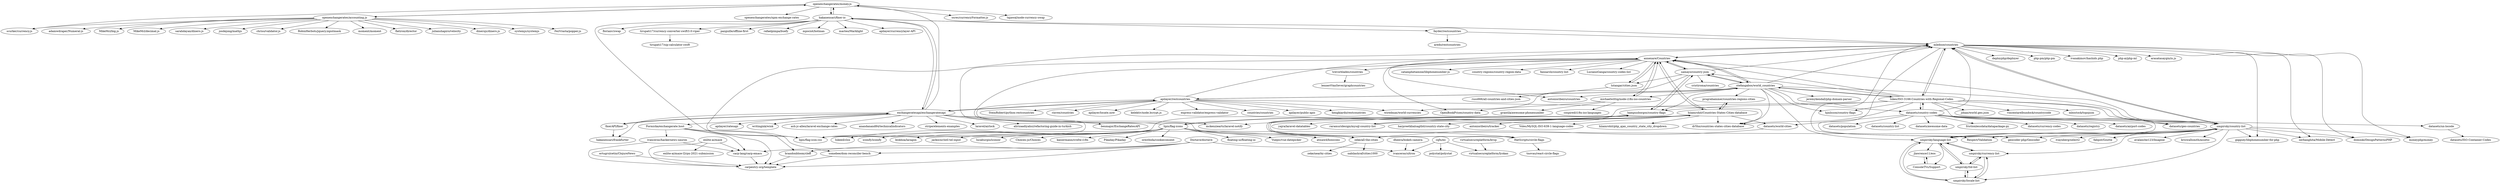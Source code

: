 digraph G {
"openexchangerates/money.js" -> "openexchangerates/accounting.js"
"openexchangerates/money.js" -> "openexchangerates/npm-exchange-rates"
"openexchangerates/money.js" -> "hakanensari/fixer-io"
"openexchangerates/money.js" -> "osrec/currencyFormatter.js" ["e"=1]
"openexchangerates/money.js" -> "tajawal/node-currency-swap"
"openexchangerates/money.js" -> "scurker/currency.js" ["e"=1]
"hampusborgos/country-flags" -> "lipis/flag-icons"
"hampusborgos/country-flags" -> "HatScripts/circle-flags"
"hampusborgos/country-flags" -> "samayo/country-json"
"hakanensari/fixer-io" -> "openexchangerates/money.js"
"hakanensari/fixer-io" -> "fayder/restcountries"
"hakanensari/fixer-io" -> "lipis/flag-icon-css" ["e"=1]
"hakanensari/fixer-io" -> "florianv/swap" ["e"=1]
"hakanensari/fixer-io" -> "tirupati17/currency-converter-swift3.0-viper"
"hakanensari/fixer-io" -> "exchangeratesapi/exchangeratesapi"
"hakanensari/fixer-io" -> "pazguille/offline-first" ["e"=1]
"hakanensari/fixer-io" -> "mledoze/countries"
"hakanensari/fixer-io" -> "rafaelpimpa/buefy" ["e"=1]
"hakanensari/fixer-io" -> "mpociot/botman" ["e"=1]
"hakanensari/fixer-io" -> "macteo/Marklight" ["e"=1]
"hakanensari/fixer-io" -> "apilayer/currencylayer-API"
"mledoze/countries" -> "umpirsky/country-list"
"mledoze/countries" -> "Respect/Validation" ["e"=1]
"mledoze/countries" -> "geocoder-php/Geocoder" ["e"=1]
"mledoze/countries" -> "lipis/flag-icon-css" ["e"=1]
"mledoze/countries" -> "deployphp/deployer" ["e"=1]
"mledoze/countries" -> "giggsey/libphonenumber-for-php" ["e"=1]
"mledoze/countries" -> "php-pm/php-pm" ["e"=1]
"mledoze/countries" -> "serbanghita/Mobile-Detect" ["e"=1]
"mledoze/countries" -> "annexare/Countries"
"mledoze/countries" -> "ivanakimov/hashids.php" ["e"=1]
"mledoze/countries" -> "domnikl/DesignPatternsPHP" ["e"=1]
"mledoze/countries" -> "php-ai/php-ml" ["e"=1]
"mledoze/countries" -> "lukes/ISO-3166-Countries-with-Regional-Codes"
"mledoze/countries" -> "arasatasaygin/is.js" ["e"=1]
"mledoze/countries" -> "moneyphp/money" ["e"=1]
"trevorblades/countries" -> "lennertVanSever/graphcountries"
"openexchangerates/accounting.js" -> "openexchangerates/money.js"
"openexchangerates/accounting.js" -> "adamwdraper/Numeral-js" ["e"=1]
"openexchangerates/accounting.js" -> "scurker/currency.js" ["e"=1]
"openexchangerates/accounting.js" -> "MikeMcl/big.js" ["e"=1]
"openexchangerates/accounting.js" -> "MikeMcl/decimal.js" ["e"=1]
"openexchangerates/accounting.js" -> "sarahdayan/dinero.js" ["e"=1]
"openexchangerates/accounting.js" -> "josdejong/mathjs" ["e"=1]
"openexchangerates/accounting.js" -> "chriso/validator.js" ["e"=1]
"openexchangerates/accounting.js" -> "RobinHerbots/jquery.inputmask" ["e"=1]
"openexchangerates/accounting.js" -> "moment/moment" ["e"=1]
"openexchangerates/accounting.js" -> "flatiron/director" ["e"=1]
"openexchangerates/accounting.js" -> "julianshapiro/velocity" ["e"=1]
"openexchangerates/accounting.js" -> "dinerojs/dinero.js" ["e"=1]
"openexchangerates/accounting.js" -> "systemjs/systemjs" ["e"=1]
"openexchangerates/accounting.js" -> "FezVrasta/popper.js" ["e"=1]
"hiiamrohit/Countries-States-Cities-database" -> "prograhammer/countries-regions-cities"
"hiiamrohit/Countries-States-Cities-database" -> "dr5hn/countries-states-cities-database" ["e"=1]
"hiiamrohit/Countries-States-Cities-database" -> "hiiamrohit/php_ajax_country_state_city_dropdown"
"hiiamrohit/Countries-States-Cities-database" -> "raramuridesign/mysql-country-list"
"hiiamrohit/Countries-States-Cities-database" -> "harpreetkhalsagtbit/country-state-city"
"hiiamrohit/Countries-States-Cities-database" -> "annexare/Countries"
"hiiamrohit/Countries-States-Cities-database" -> "antonioribeiro/tracker" ["e"=1]
"hiiamrohit/Countries-States-Cities-database" -> "Voles/MySQL-ISO-639-1-language-codes"
"hiiamrohit/Countries-States-Cities-database" -> "zeke/all-the-cities"
"hiiamrohit/Countries-States-Cities-database" -> "datasets/world-cities"
"hiiamrohit/Countries-States-Cities-database" -> "mckenziearts/laravel-notify" ["e"=1]
"hiiamrohit/Countries-States-Cities-database" -> "yajra/laravel-datatables" ["e"=1]
"umpirsky/country-list" -> "mledoze/countries"
"umpirsky/country-list" -> "umpirsky/language-list"
"umpirsky/country-list" -> "umpirsky/currency-list"
"umpirsky/country-list" -> "giggsey/libphonenumber-for-php" ["e"=1]
"umpirsky/country-list" -> "Respect/Validation" ["e"=1]
"umpirsky/country-list" -> "serbanghita/Mobile-Detect" ["e"=1]
"umpirsky/country-list" -> "avalanche123/Imagine" ["e"=1]
"umpirsky/country-list" -> "geocoder-php/Geocoder" ["e"=1]
"umpirsky/country-list" -> "lipis/flag-icon-css" ["e"=1]
"umpirsky/country-list" -> "umpirsky/locale-list"
"umpirsky/country-list" -> "kriswallsmith/assetic" ["e"=1]
"umpirsky/country-list" -> "ivaynberg/select2" ["e"=1]
"umpirsky/country-list" -> "moneyphp/money" ["e"=1]
"umpirsky/country-list" -> "fabpot/Goutte" ["e"=1]
"umpirsky/country-list" -> "domnikl/DesignPatternsPHP" ["e"=1]
"lukes/ISO-3166-Countries-with-Regional-Codes" -> "mledoze/countries"
"lukes/ISO-3166-Countries-with-Regional-Codes" -> "datasets/country-codes"
"lukes/ISO-3166-Countries-with-Regional-Codes" -> "umpirsky/country-list"
"lukes/ISO-3166-Countries-with-Regional-Codes" -> "stefangabos/world_countries"
"lukes/ISO-3166-Countries-with-Regional-Codes" -> "johan/world.geo.json" ["e"=1]
"lukes/ISO-3166-Countries-with-Regional-Codes" -> "annexare/Countries"
"lukes/ISO-3166-Countries-with-Regional-Codes" -> "datasets/geo-countries" ["e"=1]
"lukes/ISO-3166-Countries-with-Regional-Codes" -> "lipis/flag-icon-css" ["e"=1]
"lukes/ISO-3166-Countries-with-Regional-Codes" -> "samayo/country-json"
"lukes/ISO-3166-Countries-with-Regional-Codes" -> "hjnilsson/country-flags" ["e"=1]
"lukes/ISO-3166-Countries-with-Regional-Codes" -> "vincentarelbundock/countrycode" ["e"=1]
"lukes/ISO-3166-Countries-with-Regional-Codes" -> "mbostock/topojson" ["e"=1]
"lukes/ISO-3166-Countries-with-Regional-Codes" -> "umpirsky/language-list"
"lukes/ISO-3166-Countries-with-Regional-Codes" -> "dr5hn/countries-states-cities-database" ["e"=1]
"lukes/ISO-3166-Countries-with-Regional-Codes" -> "hampusborgos/country-flags"
"lipis/flag-icons" -> "hampusborgos/country-flags"
"lipis/flag-icons" -> "HatScripts/circle-flags"
"lipis/flag-icons" -> "floating-ui/floating-ui" ["e"=1]
"lipis/flag-icons" -> "Vuepic/vue-datepicker" ["e"=1]
"lipis/flag-icons" -> "annexare/Countries"
"lipis/flag-icons" -> "atisawd/boxicons" ["e"=1]
"lipis/flag-icons" -> "lukeed/clsx" ["e"=1]
"lipis/flag-icons" -> "iconify/iconify" ["e"=1]
"lipis/flag-icons" -> "leokhoa/laragon" ["e"=1]
"lipis/flag-icons" -> "jackocnr/intl-tel-input" ["e"=1]
"lipis/flag-icons" -> "lucaburgio/iconoir" ["e"=1]
"lipis/flag-icons" -> "Choices-js/Choices" ["e"=1]
"lipis/flag-icons" -> "kaisermann/svelte-i18n" ["e"=1]
"lipis/flag-icons" -> "Pikaday/Pikaday" ["e"=1]
"lipis/flag-icons" -> "orestbida/cookieconsent" ["e"=1]
"exchangeratesapi/exchangeratesapi" -> "fixerAPI/fixer"
"exchangeratesapi/exchangeratesapi" -> "Formicka/exchangerate.host"
"exchangeratesapi/exchangeratesapi" -> "hakanensari/frankfurter"
"exchangeratesapi/exchangeratesapi" -> "benmajor/ExchangeRatesAPI"
"exchangeratesapi/exchangeratesapi" -> "apilayer/ratesapi"
"exchangeratesapi/exchangeratesapi" -> "apilayer/restcountries"
"exchangeratesapi/exchangeratesapi" -> "writingink/wink" ["e"=1]
"exchangeratesapi/exchangeratesapi" -> "ash-jc-allen/laravel-exchange-rates" ["e"=1]
"exchangeratesapi/exchangeratesapi" -> "openexchangerates/money.js"
"exchangeratesapi/exchangeratesapi" -> "hakanensari/fixer-io"
"exchangeratesapi/exchangeratesapi" -> "lipis/flag-icon-css" ["e"=1]
"exchangeratesapi/exchangeratesapi" -> "anandanand84/technicalindicators" ["e"=1]
"exchangeratesapi/exchangeratesapi" -> "stripe/elements-examples" ["e"=1]
"exchangeratesapi/exchangeratesapi" -> "laravel/airlock" ["e"=1]
"exchangeratesapi/exchangeratesapi" -> "alirizaadiyahsi/refactoring-guide-in-turkish" ["e"=1]
"virtualsecureplatform/kvsp" -> "virtualsecureplatform/Iyokan"
"fixerAPI/fixer" -> "hakanensari/frankfurter"
"fixerAPI/fixer" -> "exchangeratesapi/exchangeratesapi"
"Doctave/doctave" -> "carpentry-org/template"
"Doctave/doctave" -> "carp-lang/carp-emacs"
"Doctave/doctave" -> "ivanceras/ultron"
"Doctave/doctave" -> "brandonbloom/cleff"
"Doctave/doctave" -> "somebee/dom-reconciler-bench"
"apilayer/restcountries" -> "mledoze/countries"
"apilayer/restcountries" -> "hengkiardo/restcountries"
"apilayer/restcountries" -> "stefangabos/world_countries"
"apilayer/restcountries" -> "exchangeratesapi/exchangeratesapi"
"apilayer/restcountries" -> "SteinRobert/python-restcountries"
"apilayer/restcountries" -> "rinvex/countries" ["e"=1]
"apilayer/restcountries" -> "dr5hn/countries-states-cities-database" ["e"=1]
"apilayer/restcountries" -> "apilayer/locate.now"
"apilayer/restcountries" -> "wiredmax/world-currencies"
"apilayer/restcountries" -> "kelektiv/node.bcrypt.js" ["e"=1]
"apilayer/restcountries" -> "mckenziearts/laravel-notify" ["e"=1]
"apilayer/restcountries" -> "express-validator/express-validator" ["e"=1]
"apilayer/restcountries" -> "countries/countries" ["e"=1]
"apilayer/restcountries" -> "apilayer/public-apis"
"annexare/Countries" -> "lutangar/cities.json"
"annexare/Countries" -> "samayo/country-json"
"annexare/Countries" -> "michaelwittig/node-i18n-iso-countries"
"annexare/Countries" -> "mledoze/countries"
"annexare/Countries" -> "stefangabos/world_countries"
"annexare/Countries" -> "zeke/all-the-cities"
"annexare/Countries" -> "catamphetamine/libphonenumber-js" ["e"=1]
"annexare/Countries" -> "OpenBookPrices/country-data"
"annexare/Countries" -> "country-regions/country-region-data" ["e"=1]
"annexare/Countries" -> "trevorblades/countries"
"annexare/Countries" -> "fannarsh/country-list"
"annexare/Countries" -> "hiiamrohit/Countries-States-Cities-database"
"annexare/Countries" -> "umpirsky/country-list"
"annexare/Countries" -> "LucianoGanga/country-codes-list"
"annexare/Countries" -> "antonioribeiro/countries" ["e"=1]
"fayder/restcountries" -> "aredo/restcountries"
"fayder/restcountries" -> "mledoze/countries"
"samayo/country-json" -> "annexare/Countries"
"samayo/country-json" -> "stefangabos/world_countries"
"samayo/country-json" -> "lutangar/cities.json"
"samayo/country-json" -> "mledoze/countries"
"samayo/country-json" -> "wiredmax/world-currencies"
"samayo/country-json" -> "hampusborgos/country-flags"
"samayo/country-json" -> "cristiroma/countries"
"tirupati17/currency-converter-swift3.0-viper" -> "tirupati17/sip-calculator-swift"
"HatScripts/circle-flags" -> "hampusborgos/country-flags"
"HatScripts/circle-flags" -> "tnovau/react-circle-flags"
"Formicka/exchangerate.host" -> "carpentry-org/template"
"Formicka/exchangerate.host" -> "carp-lang/carp-emacs"
"Formicka/exchangerate.host" -> "brandonbloom/cleff"
"Formicka/exchangerate.host" -> "somebee/dom-reconciler-bench"
"Formicka/exchangerate.host" -> "ivanceras/hackernews-sauron"
"datasets/world-cities" -> "zeke/all-the-cities"
"umpirsky/language-list" -> "umpirsky/locale-list"
"umpirsky/language-list" -> "umpirsky/currency-list"
"umpirsky/language-list" -> "umpirsky/tld-list"
"umpirsky/language-list" -> "ConsoleTVs/Support"
"umpirsky/language-list" -> "jlawrence11/eos"
"umpirsky/language-list" -> "umpirsky/country-list"
"umpirsky/locale-list" -> "umpirsky/language-list"
"umpirsky/locale-list" -> "umpirsky/currency-list"
"umpirsky/locale-list" -> "umpirsky/tld-list"
"michaelwittig/node-i18n-iso-countries" -> "annexare/Countries"
"michaelwittig/node-i18n-iso-countries" -> "cospired/i18n-iso-languages"
"michaelwittig/node-i18n-iso-countries" -> "OpenBookPrices/country-data"
"michaelwittig/node-i18n-iso-countries" -> "grantila/awesome-phonenumber" ["e"=1]
"cqfn/eo" -> "virtualsecureplatform/Iyokan"
"cqfn/eo" -> "ivanceras/ultron"
"cqfn/eo" -> "polystat/polystat"
"prograhammer/countries-regions-cities" -> "hiiamrohit/Countries-States-Cities-database"
"datasets/country-codes" -> "datasets/geo-countries" ["e"=1]
"datasets/country-codes" -> "datasets/currency-codes"
"datasets/country-codes" -> "datasets/un-locode"
"datasets/country-codes" -> "datasets/registry"
"datasets/country-codes" -> "lukes/ISO-3166-Countries-with-Regional-Codes"
"datasets/country-codes" -> "datasets/airport-codes" ["e"=1]
"datasets/country-codes" -> "mledoze/countries"
"datasets/country-codes" -> "datasets/world-cities"
"datasets/country-codes" -> "umpirsky/country-list"
"datasets/country-codes" -> "datasets/population"
"datasets/country-codes" -> "datasets/country-list"
"datasets/country-codes" -> "datasets/awesome-data" ["e"=1]
"datasets/country-codes" -> "frictionlessdata/datapackage-py" ["e"=1]
"stefangabos/world_countries" -> "samayo/country-json"
"stefangabos/world_countries" -> "annexare/Countries"
"stefangabos/world_countries" -> "umpirsky/country-list"
"stefangabos/world_countries" -> "umpirsky/language-list"
"stefangabos/world_countries" -> "mledoze/countries"
"stefangabos/world_countries" -> "lukes/ISO-3166-Countries-with-Regional-Codes"
"stefangabos/world_countries" -> "prograhammer/countries-regions-cities"
"stefangabos/world_countries" -> "dr5hn/countries-states-cities-database" ["e"=1]
"stefangabos/world_countries" -> "antonioribeiro/countries" ["e"=1]
"stefangabos/world_countries" -> "datasets/country-codes"
"stefangabos/world_countries" -> "hjnilsson/country-flags" ["e"=1]
"stefangabos/world_countries" -> "apilayer/restcountries"
"stefangabos/world_countries" -> "jeremykendall/php-domain-parser" ["e"=1]
"stefangabos/world_countries" -> "michaelwittig/node-i18n-iso-countries"
"stefangabos/world_countries" -> "hampusborgos/country-flags"
"raramuridesign/mysql-country-list" -> "hiiamrohit/Countries-States-Cities-database"
"ivanceras/hackernews-sauron" -> "carpentry-org/template"
"ivanceras/hackernews-sauron" -> "carp-lang/carp-emacs"
"umpirsky/tld-list" -> "umpirsky/locale-list"
"umpirsky/tld-list" -> "umpirsky/currency-list"
"umpirsky/tld-list" -> "umpirsky/language-list"
"ertugrulcetin/ClojureNews" -> "carpentry-org/template"
"datasets/un-locode" -> "datasets/ISO-Container-Codes"
"lutangar/cities.json" -> "annexare/Countries"
"lutangar/cities.json" -> "russ666/all-countries-and-cities-json"
"jlawrence11/eos" -> "ConsoleTVs/Support"
"enlite-ai/maze" -> "enlite-ai/maze-l2rpn-2021-submission"
"enlite-ai/maze" -> "carpentry-org/template"
"enlite-ai/maze" -> "carp-lang/carp-emacs"
"umpirsky/currency-list" -> "umpirsky/locale-list"
"umpirsky/currency-list" -> "umpirsky/language-list"
"umpirsky/currency-list" -> "umpirsky/tld-list"
"dheera/bokeh-camera" -> "ivanceras/ultron"
"zeke/all-the-cities" -> "nabilashraf/cities1000"
"zeke/all-the-cities" -> "zeke/nearby-cities"
"ConsoleTVs/Support" -> "jlawrence11/eos"
"somebee/dom-reconciler-bench" -> "carpentry-org/template"
"carp-lang/carp-emacs" -> "carpentry-org/template"
"brandonbloom/cleff" -> "carpentry-org/template"
"openexchangerates/money.js" ["l"="-27.254,-41.605"]
"openexchangerates/accounting.js" ["l"="-27.287,-41.56"]
"openexchangerates/npm-exchange-rates" ["l"="-27.225,-41.59"]
"hakanensari/fixer-io" ["l"="-27.261,-41.654"]
"osrec/currencyFormatter.js" ["l"="13.594,-34.124"]
"tajawal/node-currency-swap" ["l"="-27.244,-41.577"]
"scurker/currency.js" ["l"="26.077,-25.981"]
"hampusborgos/country-flags" ["l"="-27.32,-41.854"]
"lipis/flag-icons" ["l"="-27.317,-41.89"]
"HatScripts/circle-flags" ["l"="-27.352,-41.892"]
"samayo/country-json" ["l"="-27.299,-41.818"]
"fayder/restcountries" ["l"="-27.295,-41.695"]
"lipis/flag-icon-css" ["l"="10.827,-33.337"]
"florianv/swap" ["l"="-24.422,-42.806"]
"tirupati17/currency-converter-swift3.0-viper" ["l"="-27.311,-41.628"]
"exchangeratesapi/exchangeratesapi" ["l"="-27.197,-41.651"]
"pazguille/offline-first" ["l"="29.691,-33.815"]
"mledoze/countries" ["l"="-27.281,-41.759"]
"rafaelpimpa/buefy" ["l"="11.662,-9.64"]
"mpociot/botman" ["l"="-25.909,-39.888"]
"macteo/Marklight" ["l"="-47.063,1.228"]
"apilayer/currencylayer-API" ["l"="-27.297,-41.649"]
"umpirsky/country-list" ["l"="-27.23,-41.789"]
"Respect/Validation" ["l"="-24.281,-42.91"]
"geocoder-php/Geocoder" ["l"="-24.365,-42.884"]
"deployphp/deployer" ["l"="-24.504,-42.997"]
"giggsey/libphonenumber-for-php" ["l"="-27.888,-40.995"]
"php-pm/php-pm" ["l"="-24.539,-42.927"]
"serbanghita/Mobile-Detect" ["l"="-27.858,-41.191"]
"annexare/Countries" ["l"="-27.287,-41.838"]
"ivanakimov/hashids.php" ["l"="-24.392,-42.894"]
"domnikl/DesignPatternsPHP" ["l"="-24.425,-43.049"]
"php-ai/php-ml" ["l"="-24.456,-43.009"]
"lukes/ISO-3166-Countries-with-Regional-Codes" ["l"="-27.297,-41.793"]
"arasatasaygin/is.js" ["l"="10.398,-33.584"]
"moneyphp/money" ["l"="-24.596,-42.926"]
"trevorblades/countries" ["l"="-27.244,-41.907"]
"lennertVanSever/graphcountries" ["l"="-27.228,-41.933"]
"adamwdraper/Numeral-js" ["l"="11.029,-33.391"]
"MikeMcl/big.js" ["l"="14.252,-8.664"]
"MikeMcl/decimal.js" ["l"="14.215,-8.661"]
"sarahdayan/dinero.js" ["l"="25.841,-26.073"]
"josdejong/mathjs" ["l"="14.102,-8.799"]
"chriso/validator.js" ["l"="25.326,-34.529"]
"RobinHerbots/jquery.inputmask" ["l"="11.221,-33.511"]
"moment/moment" ["l"="26.7,-27.014"]
"flatiron/director" ["l"="11.286,-32.28"]
"julianshapiro/velocity" ["l"="10.672,-33.459"]
"dinerojs/dinero.js" ["l"="26.185,-25.885"]
"systemjs/systemjs" ["l"="26.229,-27.004"]
"FezVrasta/popper.js" ["l"="26.621,-26.491"]
"hiiamrohit/Countries-States-Cities-database" ["l"="-27.38,-41.852"]
"prograhammer/countries-regions-cities" ["l"="-27.348,-41.835"]
"dr5hn/countries-states-cities-database" ["l"="-26.1,-40.108"]
"hiiamrohit/php_ajax_country_state_city_dropdown" ["l"="-27.414,-41.847"]
"raramuridesign/mysql-country-list" ["l"="-27.411,-41.883"]
"harpreetkhalsagtbit/country-state-city" ["l"="-27.443,-41.858"]
"antonioribeiro/tracker" ["l"="-25.992,-39.977"]
"Voles/MySQL-ISO-639-1-language-codes" ["l"="-27.414,-41.863"]
"zeke/all-the-cities" ["l"="-27.38,-41.827"]
"datasets/world-cities" ["l"="-27.383,-41.805"]
"mckenziearts/laravel-notify" ["l"="-25.802,-40.191"]
"yajra/laravel-datatables" ["l"="-26.093,-39.964"]
"umpirsky/language-list" ["l"="-27.198,-41.809"]
"umpirsky/currency-list" ["l"="-27.163,-41.795"]
"avalanche123/Imagine" ["l"="-28.09,-40.87"]
"umpirsky/locale-list" ["l"="-27.181,-41.794"]
"kriswallsmith/assetic" ["l"="-28.139,-40.85"]
"ivaynberg/select2" ["l"="11.237,-33.582"]
"fabpot/Goutte" ["l"="-24.214,-42.795"]
"datasets/country-codes" ["l"="-27.337,-41.771"]
"stefangabos/world_countries" ["l"="-27.269,-41.803"]
"johan/world.geo.json" ["l"="18.45,24.767"]
"datasets/geo-countries" ["l"="18.387,24.761"]
"hjnilsson/country-flags" ["l"="10.627,-33.482"]
"vincentarelbundock/countrycode" ["l"="19.914,42.402"]
"mbostock/topojson" ["l"="15.26,-31.525"]
"floating-ui/floating-ui" ["l"="26.418,-25.893"]
"Vuepic/vue-datepicker" ["l"="15.989,-10.327"]
"atisawd/boxicons" ["l"="26.446,-25.593"]
"lukeed/clsx" ["l"="26.058,-26.079"]
"iconify/iconify" ["l"="14.599,-12.157"]
"leokhoa/laragon" ["l"="-26.127,-40.123"]
"jackocnr/intl-tel-input" ["l"="10.971,-33.175"]
"lucaburgio/iconoir" ["l"="29.422,-27.03"]
"Choices-js/Choices" ["l"="13.091,-34.241"]
"kaisermann/svelte-i18n" ["l"="26.966,-30.318"]
"Pikaday/Pikaday" ["l"="-25.792,-40.314"]
"orestbida/cookieconsent" ["l"="-25.844,11.012"]
"fixerAPI/fixer" ["l"="-27.17,-41.624"]
"Formicka/exchangerate.host" ["l"="-27.095,-41.595"]
"hakanensari/frankfurter" ["l"="-27.146,-41.639"]
"benmajor/ExchangeRatesAPI" ["l"="-27.208,-41.629"]
"apilayer/ratesapi" ["l"="-27.157,-41.666"]
"apilayer/restcountries" ["l"="-27.222,-41.727"]
"writingink/wink" ["l"="-25.962,-40.156"]
"ash-jc-allen/laravel-exchange-rates" ["l"="-25.618,-40.233"]
"anandanand84/technicalindicators" ["l"="21.166,31.209"]
"stripe/elements-examples" ["l"="22.583,-31.81"]
"laravel/airlock" ["l"="-25.939,-40.202"]
"alirizaadiyahsi/refactoring-guide-in-turkish" ["l"="22.665,-23.693"]
"virtualsecureplatform/kvsp" ["l"="-26.862,-41.536"]
"virtualsecureplatform/Iyokan" ["l"="-26.889,-41.541"]
"Doctave/doctave" ["l"="-27.03,-41.572"]
"carpentry-org/template" ["l"="-27.06,-41.568"]
"carp-lang/carp-emacs" ["l"="-27.071,-41.572"]
"ivanceras/ultron" ["l"="-26.973,-41.556"]
"brandonbloom/cleff" ["l"="-27.054,-41.588"]
"somebee/dom-reconciler-bench" ["l"="-27.063,-41.583"]
"hengkiardo/restcountries" ["l"="-27.179,-41.732"]
"SteinRobert/python-restcountries" ["l"="-27.185,-41.716"]
"rinvex/countries" ["l"="-27.398,-40.709"]
"apilayer/locate.now" ["l"="-27.202,-41.706"]
"wiredmax/world-currencies" ["l"="-27.244,-41.759"]
"kelektiv/node.bcrypt.js" ["l"="25.298,-34.728"]
"express-validator/express-validator" ["l"="25.368,-34.741"]
"countries/countries" ["l"="8.197,-30.818"]
"apilayer/public-apis" ["l"="-27.224,-41.705"]
"lutangar/cities.json" ["l"="-27.288,-41.863"]
"michaelwittig/node-i18n-iso-countries" ["l"="-27.24,-41.845"]
"catamphetamine/libphonenumber-js" ["l"="25.582,-28.465"]
"OpenBookPrices/country-data" ["l"="-27.228,-41.871"]
"country-regions/country-region-data" ["l"="25.518,-28.382"]
"fannarsh/country-list" ["l"="-27.261,-41.883"]
"LucianoGanga/country-codes-list" ["l"="-27.262,-41.859"]
"antonioribeiro/countries" ["l"="-25.965,-40.022"]
"aredo/restcountries" ["l"="-27.32,-41.685"]
"cristiroma/countries" ["l"="-27.339,-41.811"]
"tirupati17/sip-calculator-swift" ["l"="-27.336,-41.618"]
"tnovau/react-circle-flags" ["l"="-27.368,-41.916"]
"ivanceras/hackernews-sauron" ["l"="-27.089,-41.574"]
"umpirsky/tld-list" ["l"="-27.165,-41.81"]
"ConsoleTVs/Support" ["l"="-27.174,-41.829"]
"jlawrence11/eos" ["l"="-27.157,-41.833"]
"cospired/i18n-iso-languages" ["l"="-27.204,-41.855"]
"grantila/awesome-phonenumber" ["l"="25.63,-28.477"]
"cqfn/eo" ["l"="-26.925,-41.546"]
"polystat/polystat" ["l"="-26.917,-41.527"]
"datasets/currency-codes" ["l"="-27.349,-41.741"]
"datasets/un-locode" ["l"="-27.403,-41.759"]
"datasets/registry" ["l"="-27.379,-41.737"]
"datasets/airport-codes" ["l"="-11.071,-37.535"]
"datasets/population" ["l"="-27.379,-41.775"]
"datasets/country-list" ["l"="-27.373,-41.756"]
"datasets/awesome-data" ["l"="18.816,42.755"]
"frictionlessdata/datapackage-py" ["l"="13.137,24.475"]
"jeremykendall/php-domain-parser" ["l"="-24.352,-42.797"]
"ertugrulcetin/ClojureNews" ["l"="-27.038,-41.539"]
"datasets/ISO-Container-Codes" ["l"="-27.432,-41.753"]
"russ666/all-countries-and-cities-json" ["l"="-27.281,-41.898"]
"enlite-ai/maze" ["l"="-27.074,-41.548"]
"enlite-ai/maze-l2rpn-2021-submission" ["l"="-27.08,-41.532"]
"dheera/bokeh-camera" ["l"="-26.967,-41.537"]
"nabilashraf/cities1000" ["l"="-27.41,-41.828"]
"zeke/nearby-cities" ["l"="-27.418,-41.817"]
}